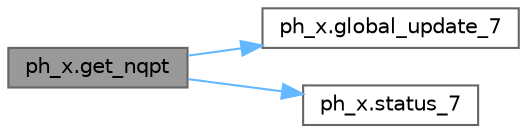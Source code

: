 digraph "ph_x.get_nqpt"
{
 // LATEX_PDF_SIZE
  bgcolor="transparent";
  edge [fontname=Helvetica,fontsize=10,labelfontname=Helvetica,labelfontsize=10];
  node [fontname=Helvetica,fontsize=10,shape=box,height=0.2,width=0.4];
  rankdir="LR";
  Node1 [label="ph_x.get_nqpt",height=0.2,width=0.4,color="gray40", fillcolor="grey60", style="filled", fontcolor="black",tooltip=" "];
  Node1 -> Node2 [color="steelblue1",style="solid"];
  Node2 [label="ph_x.global_update_7",height=0.2,width=0.4,color="grey40", fillcolor="white", style="filled",URL="$df/d6e/namespaceph__x.html#a7094d25e9bfa85dd2e457f4a9887d57a",tooltip="STARTED POST PROCESSING OF PH SIMULATION RESULTS."];
  Node1 -> Node3 [color="steelblue1",style="solid"];
  Node3 [label="ph_x.status_7",height=0.2,width=0.4,color="grey40", fillcolor="white", style="filled",URL="$df/d6e/namespaceph__x.html#a552b96fd5128a5c9bb30dd0d3d22b7b5",tooltip="('STARTED POST PROCESSING OF PH SIMULATION RESULTS')"];
}
